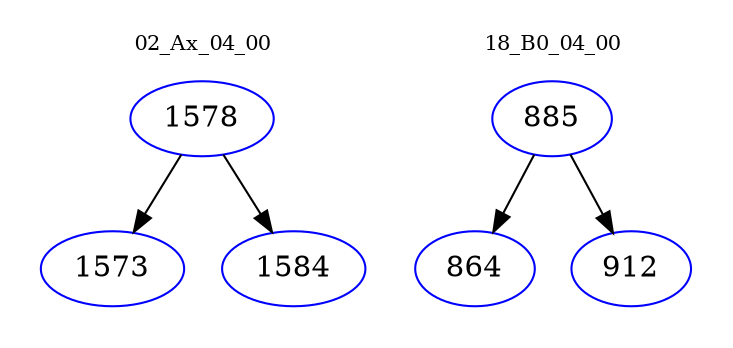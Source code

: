 digraph{
subgraph cluster_0 {
color = white
label = "02_Ax_04_00";
fontsize=10;
T0_1578 [label="1578", color="blue"]
T0_1578 -> T0_1573 [color="black"]
T0_1573 [label="1573", color="blue"]
T0_1578 -> T0_1584 [color="black"]
T0_1584 [label="1584", color="blue"]
}
subgraph cluster_1 {
color = white
label = "18_B0_04_00";
fontsize=10;
T1_885 [label="885", color="blue"]
T1_885 -> T1_864 [color="black"]
T1_864 [label="864", color="blue"]
T1_885 -> T1_912 [color="black"]
T1_912 [label="912", color="blue"]
}
}
